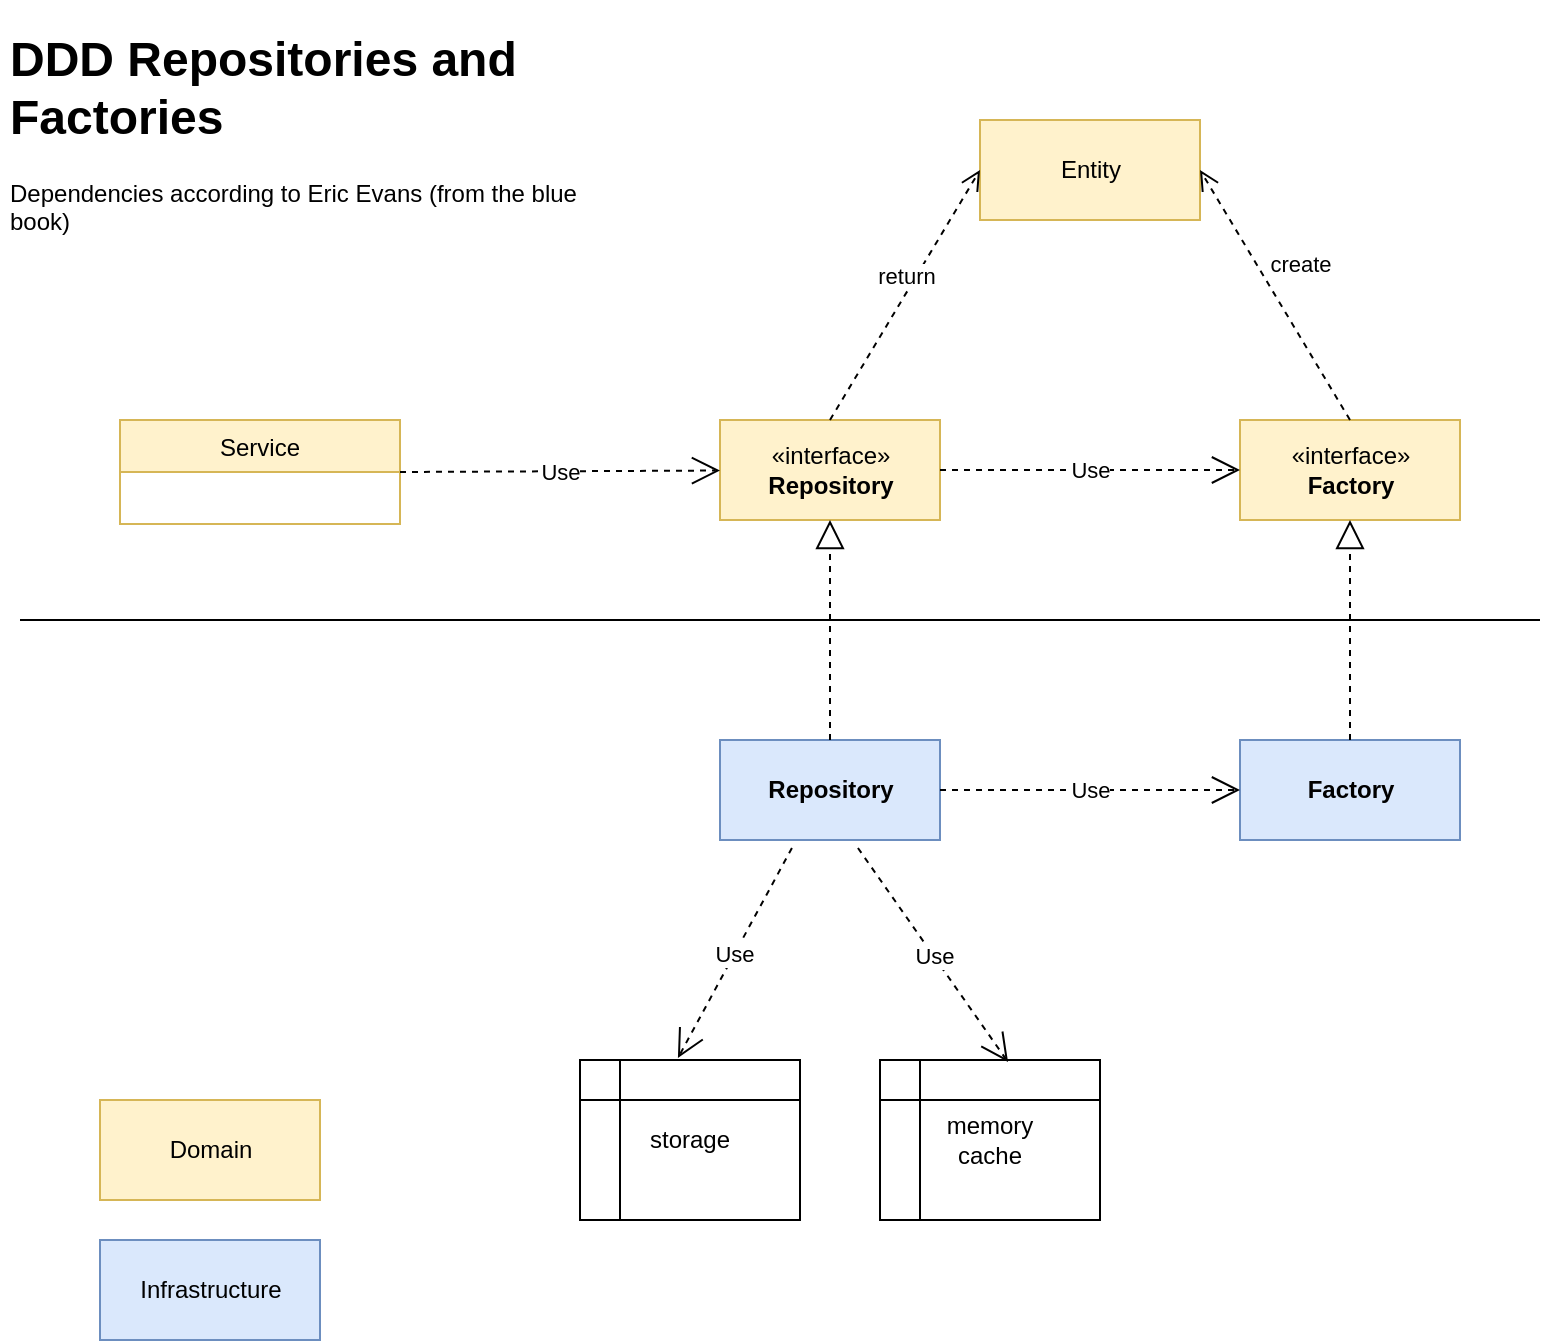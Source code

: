 <mxfile version="20.2.7" type="github">
  <diagram id="C5RBs43oDa-KdzZeNtuy" name="Page-1">
    <mxGraphModel dx="1422" dy="770" grid="1" gridSize="10" guides="1" tooltips="1" connect="1" arrows="1" fold="1" page="1" pageScale="1" pageWidth="827" pageHeight="1169" math="0" shadow="0">
      <root>
        <mxCell id="WIyWlLk6GJQsqaUBKTNV-0" />
        <mxCell id="WIyWlLk6GJQsqaUBKTNV-1" parent="WIyWlLk6GJQsqaUBKTNV-0" />
        <mxCell id="-3-9wyXVmMevEzcIftEk-1" value="Service" style="swimlane;fontStyle=0;childLayout=stackLayout;horizontal=1;startSize=26;fillColor=#fff2cc;horizontalStack=0;resizeParent=1;resizeParentMax=0;resizeLast=0;collapsible=1;marginBottom=0;strokeColor=#d6b656;" vertex="1" parent="WIyWlLk6GJQsqaUBKTNV-1">
          <mxGeometry x="90" y="220" width="140" height="52" as="geometry" />
        </mxCell>
        <mxCell id="-3-9wyXVmMevEzcIftEk-7" value="«interface»&lt;br&gt;&lt;b&gt;Repository&lt;/b&gt;" style="html=1;fillColor=#fff2cc;strokeColor=#d6b656;" vertex="1" parent="WIyWlLk6GJQsqaUBKTNV-1">
          <mxGeometry x="390" y="220" width="110" height="50" as="geometry" />
        </mxCell>
        <mxCell id="-3-9wyXVmMevEzcIftEk-8" value="«interface»&lt;br&gt;&lt;b&gt;Factory&lt;/b&gt;" style="html=1;fillColor=#fff2cc;strokeColor=#d6b656;" vertex="1" parent="WIyWlLk6GJQsqaUBKTNV-1">
          <mxGeometry x="650" y="220" width="110" height="50" as="geometry" />
        </mxCell>
        <mxCell id="-3-9wyXVmMevEzcIftEk-10" value="Use" style="endArrow=open;endSize=12;dashed=1;html=1;rounded=0;exitX=1;exitY=0.5;exitDx=0;exitDy=0;" edge="1" parent="WIyWlLk6GJQsqaUBKTNV-1" source="-3-9wyXVmMevEzcIftEk-1" target="-3-9wyXVmMevEzcIftEk-7">
          <mxGeometry width="160" relative="1" as="geometry">
            <mxPoint x="286" y="430" as="sourcePoint" />
            <mxPoint x="446" y="430" as="targetPoint" />
          </mxGeometry>
        </mxCell>
        <mxCell id="-3-9wyXVmMevEzcIftEk-11" value="Use" style="endArrow=open;endSize=12;dashed=1;html=1;rounded=0;exitX=1;exitY=0.5;exitDx=0;exitDy=0;entryX=0;entryY=0.5;entryDx=0;entryDy=0;" edge="1" parent="WIyWlLk6GJQsqaUBKTNV-1" source="-3-9wyXVmMevEzcIftEk-7" target="-3-9wyXVmMevEzcIftEk-8">
          <mxGeometry width="160" relative="1" as="geometry">
            <mxPoint x="286" y="430" as="sourcePoint" />
            <mxPoint x="446" y="430" as="targetPoint" />
          </mxGeometry>
        </mxCell>
        <mxCell id="-3-9wyXVmMevEzcIftEk-12" value="storage" style="shape=internalStorage;whiteSpace=wrap;html=1;backgroundOutline=1;" vertex="1" parent="WIyWlLk6GJQsqaUBKTNV-1">
          <mxGeometry x="320" y="540" width="110" height="80" as="geometry" />
        </mxCell>
        <mxCell id="-3-9wyXVmMevEzcIftEk-13" value="Use" style="endArrow=open;endSize=12;dashed=1;html=1;rounded=0;exitX=0.327;exitY=1.08;exitDx=0;exitDy=0;entryX=0.445;entryY=-0.012;entryDx=0;entryDy=0;entryPerimeter=0;exitPerimeter=0;" edge="1" parent="WIyWlLk6GJQsqaUBKTNV-1" source="-3-9wyXVmMevEzcIftEk-25" target="-3-9wyXVmMevEzcIftEk-12">
          <mxGeometry width="160" relative="1" as="geometry">
            <mxPoint x="450" y="90" as="sourcePoint" />
            <mxPoint x="500" y="230" as="targetPoint" />
          </mxGeometry>
        </mxCell>
        <mxCell id="-3-9wyXVmMevEzcIftEk-15" value="Entity" style="html=1;fillColor=#fff2cc;strokeColor=#d6b656;" vertex="1" parent="WIyWlLk6GJQsqaUBKTNV-1">
          <mxGeometry x="520" y="70" width="110" height="50" as="geometry" />
        </mxCell>
        <mxCell id="-3-9wyXVmMevEzcIftEk-16" value="return" style="html=1;verticalAlign=bottom;endArrow=open;dashed=1;endSize=8;rounded=0;entryX=0;entryY=0.5;entryDx=0;entryDy=0;exitX=0.5;exitY=0;exitDx=0;exitDy=0;" edge="1" parent="WIyWlLk6GJQsqaUBKTNV-1" source="-3-9wyXVmMevEzcIftEk-7" target="-3-9wyXVmMevEzcIftEk-15">
          <mxGeometry relative="1" as="geometry">
            <mxPoint x="460" y="410" as="sourcePoint" />
            <mxPoint x="380" y="410" as="targetPoint" />
          </mxGeometry>
        </mxCell>
        <mxCell id="-3-9wyXVmMevEzcIftEk-17" value="create" style="html=1;verticalAlign=bottom;endArrow=open;dashed=1;endSize=8;rounded=0;entryX=1;entryY=0.5;entryDx=0;entryDy=0;exitX=0.5;exitY=0;exitDx=0;exitDy=0;" edge="1" parent="WIyWlLk6GJQsqaUBKTNV-1" source="-3-9wyXVmMevEzcIftEk-8" target="-3-9wyXVmMevEzcIftEk-15">
          <mxGeometry x="-0.018" y="-15" relative="1" as="geometry">
            <mxPoint x="455" y="230" as="sourcePoint" />
            <mxPoint x="530" y="125" as="targetPoint" />
            <mxPoint x="-1" as="offset" />
          </mxGeometry>
        </mxCell>
        <mxCell id="-3-9wyXVmMevEzcIftEk-18" value="memory&lt;br&gt;cache" style="shape=internalStorage;whiteSpace=wrap;html=1;backgroundOutline=1;" vertex="1" parent="WIyWlLk6GJQsqaUBKTNV-1">
          <mxGeometry x="470" y="540" width="110" height="80" as="geometry" />
        </mxCell>
        <mxCell id="-3-9wyXVmMevEzcIftEk-19" value="Use" style="endArrow=open;endSize=12;dashed=1;html=1;rounded=0;exitX=0.627;exitY=1.08;exitDx=0;exitDy=0;entryX=0.582;entryY=0.013;entryDx=0;entryDy=0;entryPerimeter=0;exitPerimeter=0;" edge="1" parent="WIyWlLk6GJQsqaUBKTNV-1" source="-3-9wyXVmMevEzcIftEk-25" target="-3-9wyXVmMevEzcIftEk-18">
          <mxGeometry width="160" relative="1" as="geometry">
            <mxPoint x="447.96" y="100" as="sourcePoint" />
            <mxPoint x="348.95" y="229.04" as="targetPoint" />
          </mxGeometry>
        </mxCell>
        <mxCell id="-3-9wyXVmMevEzcIftEk-22" value="Domain" style="html=1;fillColor=#fff2cc;strokeColor=#d6b656;" vertex="1" parent="WIyWlLk6GJQsqaUBKTNV-1">
          <mxGeometry x="80" y="560" width="110" height="50" as="geometry" />
        </mxCell>
        <mxCell id="-3-9wyXVmMevEzcIftEk-23" value="Infrastructure" style="html=1;fillColor=#dae8fc;strokeColor=#6c8ebf;" vertex="1" parent="WIyWlLk6GJQsqaUBKTNV-1">
          <mxGeometry x="80" y="630" width="110" height="50" as="geometry" />
        </mxCell>
        <mxCell id="-3-9wyXVmMevEzcIftEk-24" value="&lt;h1&gt;DDD Repositories and Factories&lt;/h1&gt;&lt;p&gt;Dependencies according to Eric Evans (from the blue book)&lt;/p&gt;" style="text;html=1;strokeColor=none;fillColor=none;spacing=5;spacingTop=-20;whiteSpace=wrap;overflow=hidden;rounded=0;" vertex="1" parent="WIyWlLk6GJQsqaUBKTNV-1">
          <mxGeometry x="30" y="20" width="300" height="120" as="geometry" />
        </mxCell>
        <mxCell id="-3-9wyXVmMevEzcIftEk-25" value="&lt;b&gt;Repository&lt;/b&gt;" style="html=1;fillColor=#dae8fc;strokeColor=#6c8ebf;" vertex="1" parent="WIyWlLk6GJQsqaUBKTNV-1">
          <mxGeometry x="390" y="380" width="110" height="50" as="geometry" />
        </mxCell>
        <mxCell id="-3-9wyXVmMevEzcIftEk-26" value="&lt;b&gt;Factory&lt;/b&gt;" style="html=1;fillColor=#dae8fc;strokeColor=#6c8ebf;" vertex="1" parent="WIyWlLk6GJQsqaUBKTNV-1">
          <mxGeometry x="650" y="380" width="110" height="50" as="geometry" />
        </mxCell>
        <mxCell id="-3-9wyXVmMevEzcIftEk-27" value="" style="endArrow=block;dashed=1;endFill=0;endSize=12;html=1;rounded=0;exitX=0.5;exitY=0;exitDx=0;exitDy=0;entryX=0.5;entryY=1;entryDx=0;entryDy=0;" edge="1" parent="WIyWlLk6GJQsqaUBKTNV-1" source="-3-9wyXVmMevEzcIftEk-25" target="-3-9wyXVmMevEzcIftEk-7">
          <mxGeometry width="160" relative="1" as="geometry">
            <mxPoint x="330" y="400" as="sourcePoint" />
            <mxPoint x="490" y="400" as="targetPoint" />
          </mxGeometry>
        </mxCell>
        <mxCell id="-3-9wyXVmMevEzcIftEk-28" value="" style="endArrow=block;dashed=1;endFill=0;endSize=12;html=1;rounded=0;exitX=0.5;exitY=0;exitDx=0;exitDy=0;entryX=0.5;entryY=1;entryDx=0;entryDy=0;" edge="1" parent="WIyWlLk6GJQsqaUBKTNV-1" source="-3-9wyXVmMevEzcIftEk-26" target="-3-9wyXVmMevEzcIftEk-8">
          <mxGeometry width="160" relative="1" as="geometry">
            <mxPoint x="330" y="400" as="sourcePoint" />
            <mxPoint x="490" y="400" as="targetPoint" />
          </mxGeometry>
        </mxCell>
        <mxCell id="-3-9wyXVmMevEzcIftEk-29" value="Use" style="endArrow=open;endSize=12;dashed=1;html=1;rounded=0;exitX=1;exitY=0.5;exitDx=0;exitDy=0;entryX=0;entryY=0.5;entryDx=0;entryDy=0;" edge="1" parent="WIyWlLk6GJQsqaUBKTNV-1" source="-3-9wyXVmMevEzcIftEk-25" target="-3-9wyXVmMevEzcIftEk-26">
          <mxGeometry width="160" relative="1" as="geometry">
            <mxPoint x="330" y="220" as="sourcePoint" />
            <mxPoint x="490" y="220" as="targetPoint" />
          </mxGeometry>
        </mxCell>
        <mxCell id="-3-9wyXVmMevEzcIftEk-30" value="" style="endArrow=none;html=1;rounded=0;" edge="1" parent="WIyWlLk6GJQsqaUBKTNV-1">
          <mxGeometry width="50" height="50" relative="1" as="geometry">
            <mxPoint x="40" y="320" as="sourcePoint" />
            <mxPoint x="800" y="320" as="targetPoint" />
          </mxGeometry>
        </mxCell>
      </root>
    </mxGraphModel>
  </diagram>
</mxfile>
